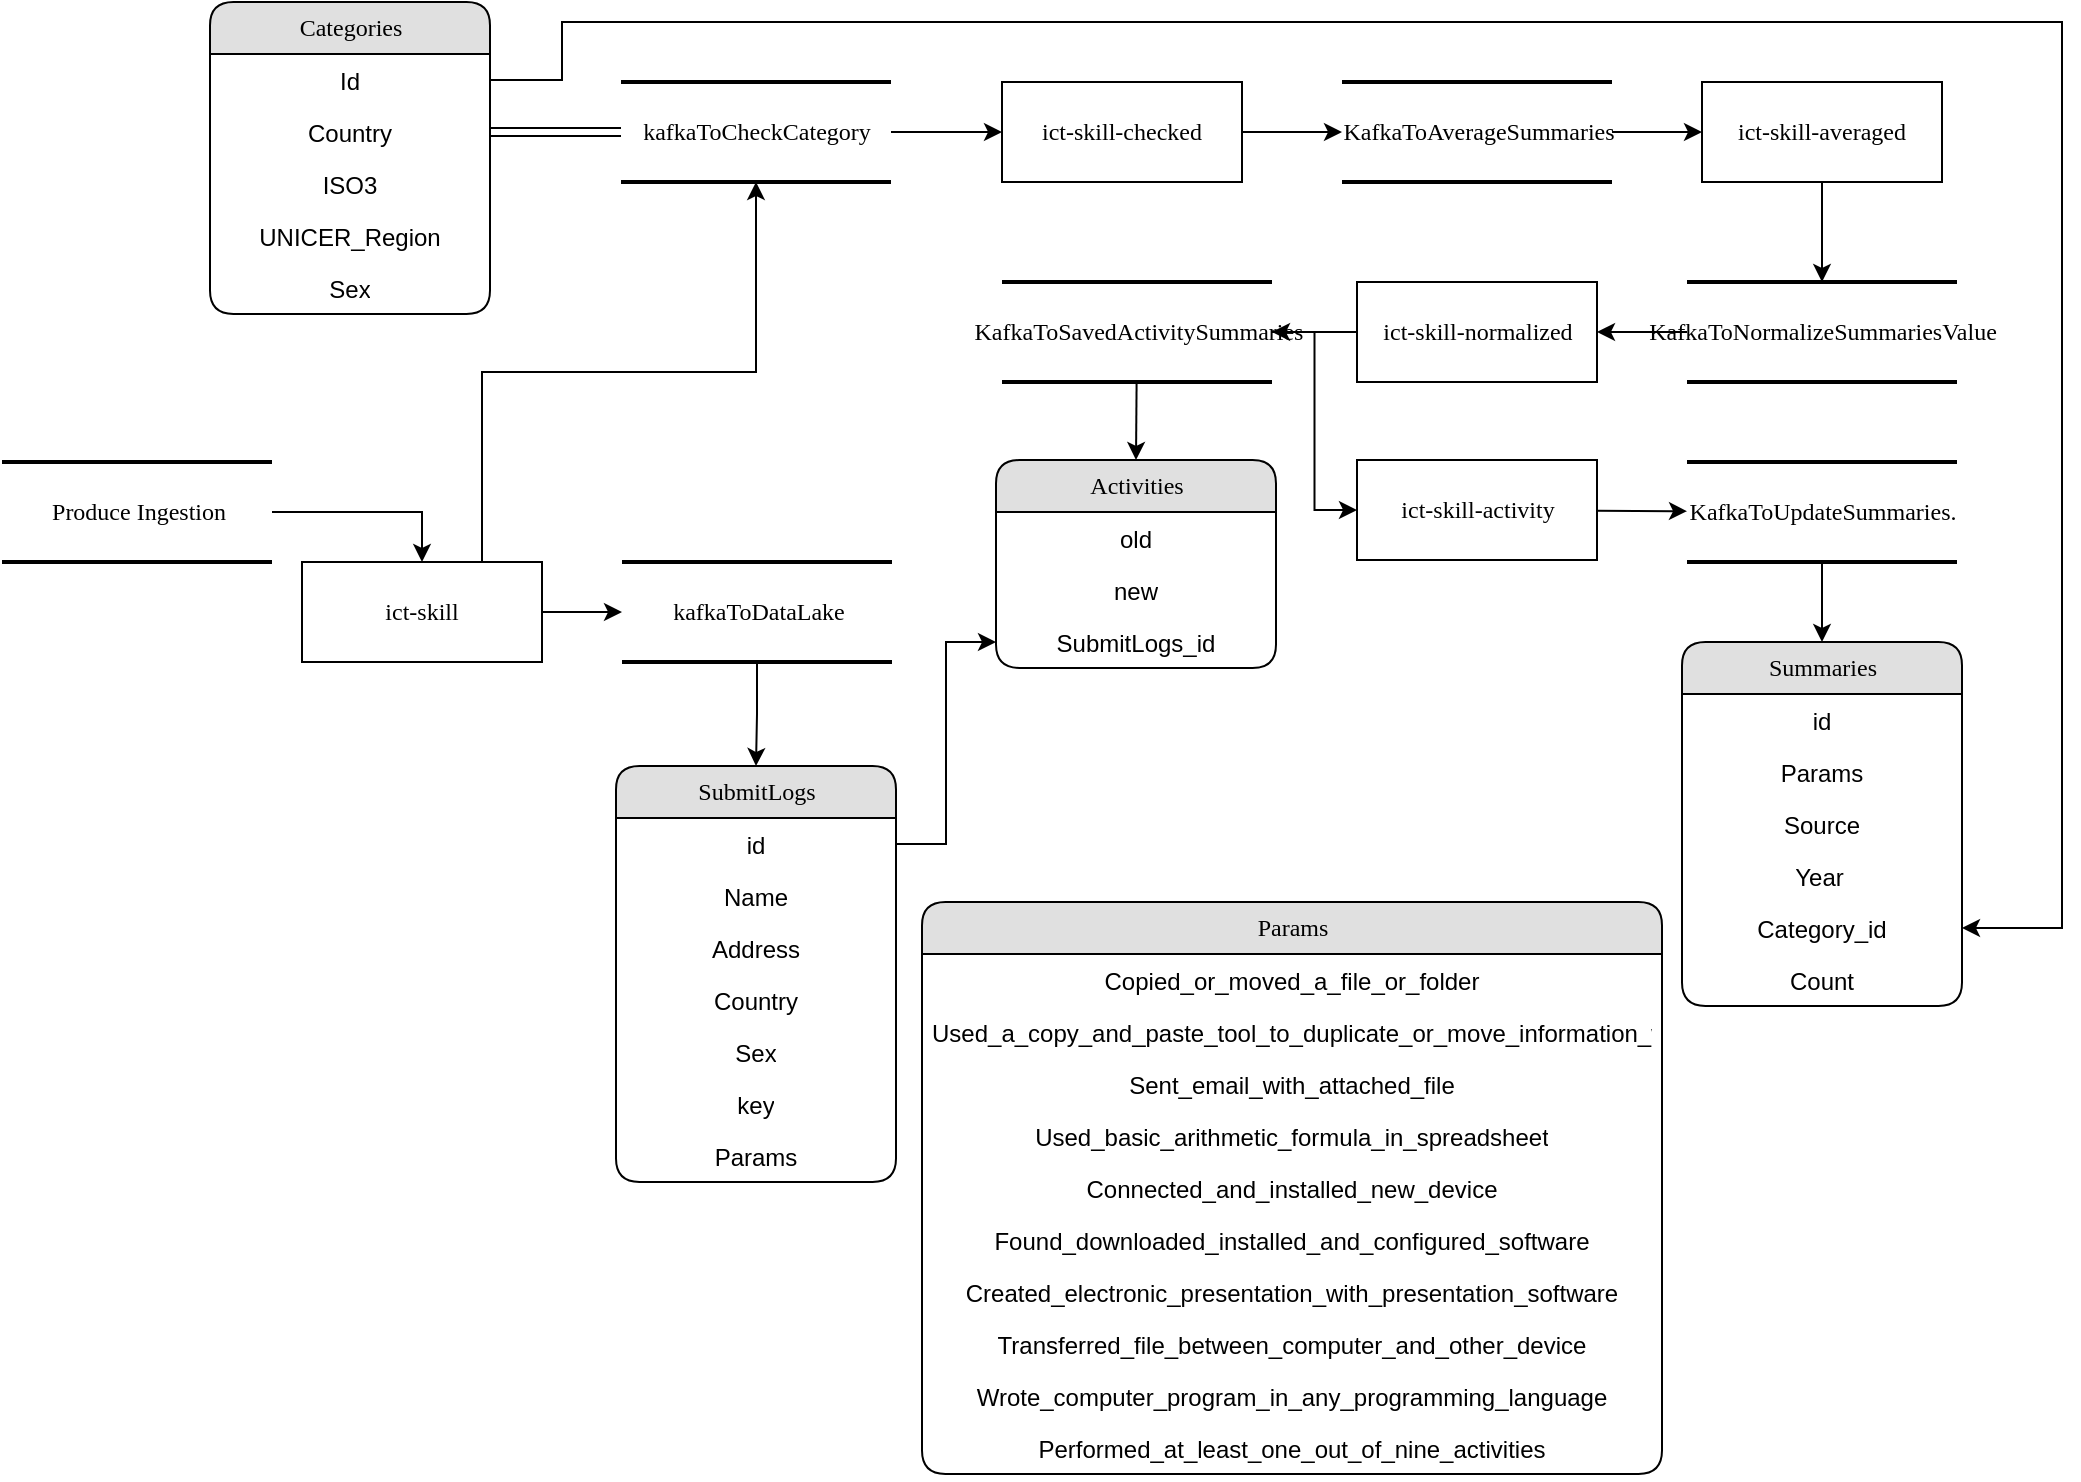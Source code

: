<mxfile version="23.0.2" type="device" pages="3">
  <diagram name="Page-1" id="52a04d89-c75d-2922-d76d-85b35f80e030">
    <mxGraphModel dx="1036" dy="615" grid="1" gridSize="10" guides="1" tooltips="1" connect="1" arrows="1" fold="1" page="1" pageScale="1" pageWidth="1100" pageHeight="850" background="none" math="0" shadow="0">
      <root>
        <mxCell id="0" />
        <mxCell id="1" parent="0" />
        <mxCell id="f8M7woNd-SqGhPNKk8yx-11" value="" style="edgeStyle=orthogonalEdgeStyle;rounded=0;orthogonalLoop=1;jettySize=auto;html=1;" edge="1" parent="1" source="f8M7woNd-SqGhPNKk8yx-1" target="f8M7woNd-SqGhPNKk8yx-7">
          <mxGeometry relative="1" as="geometry" />
        </mxCell>
        <mxCell id="f8M7woNd-SqGhPNKk8yx-1" value="kafkaToDataLake" style="html=1;rounded=0;shadow=0;comic=0;labelBackgroundColor=none;strokeWidth=2;fontFamily=Verdana;fontSize=12;align=center;shape=mxgraph.ios7ui.horLines;" vertex="1" parent="1">
          <mxGeometry x="330" y="330" width="135" height="50" as="geometry" />
        </mxCell>
        <mxCell id="f8M7woNd-SqGhPNKk8yx-10" value="" style="edgeStyle=orthogonalEdgeStyle;rounded=0;orthogonalLoop=1;jettySize=auto;html=1;" edge="1" parent="1" source="f8M7woNd-SqGhPNKk8yx-4" target="f8M7woNd-SqGhPNKk8yx-1">
          <mxGeometry relative="1" as="geometry" />
        </mxCell>
        <mxCell id="f8M7woNd-SqGhPNKk8yx-40" style="edgeStyle=orthogonalEdgeStyle;rounded=0;orthogonalLoop=1;jettySize=auto;html=1;exitX=0.75;exitY=0;exitDx=0;exitDy=0;" edge="1" parent="1" source="f8M7woNd-SqGhPNKk8yx-4" target="f8M7woNd-SqGhPNKk8yx-36">
          <mxGeometry relative="1" as="geometry" />
        </mxCell>
        <mxCell id="f8M7woNd-SqGhPNKk8yx-4" value="ict-skill" style="whiteSpace=wrap;html=1;rounded=0;shadow=0;comic=0;labelBackgroundColor=none;strokeWidth=1;fontFamily=Verdana;fontSize=12;align=center;" vertex="1" parent="1">
          <mxGeometry x="170" y="330" width="120" height="50" as="geometry" />
        </mxCell>
        <mxCell id="f8M7woNd-SqGhPNKk8yx-6" style="edgeStyle=orthogonalEdgeStyle;rounded=0;orthogonalLoop=1;jettySize=auto;html=1;entryX=0.5;entryY=0;entryDx=0;entryDy=0;" edge="1" parent="1" source="f8M7woNd-SqGhPNKk8yx-5" target="f8M7woNd-SqGhPNKk8yx-4">
          <mxGeometry relative="1" as="geometry" />
        </mxCell>
        <mxCell id="f8M7woNd-SqGhPNKk8yx-5" value="Produce Ingestion" style="html=1;rounded=0;shadow=0;comic=0;labelBackgroundColor=none;strokeWidth=2;fontFamily=Verdana;fontSize=12;align=center;shape=mxgraph.ios7ui.horLines;" vertex="1" parent="1">
          <mxGeometry x="20" y="280" width="135" height="50" as="geometry" />
        </mxCell>
        <object label="SubmitLogs" id="f8M7woNd-SqGhPNKk8yx-7">
          <mxCell style="swimlane;html=1;fontStyle=0;childLayout=stackLayout;horizontal=1;startSize=26;fillColor=#e0e0e0;horizontalStack=0;resizeParent=1;resizeLast=0;collapsible=1;marginBottom=0;swimlaneFillColor=#ffffff;align=center;rounded=1;shadow=0;comic=0;labelBackgroundColor=none;strokeWidth=1;fontFamily=Verdana;fontSize=12" vertex="1" parent="1">
            <mxGeometry x="327" y="432" width="140" height="208" as="geometry" />
          </mxCell>
        </object>
        <mxCell id="f8M7woNd-SqGhPNKk8yx-80" value="id" style="text;html=1;strokeColor=none;fillColor=none;spacingLeft=4;spacingRight=4;whiteSpace=wrap;overflow=hidden;rotatable=0;points=[[0,0.5],[1,0.5]];portConstraint=eastwest;align=center;" vertex="1" parent="f8M7woNd-SqGhPNKk8yx-7">
          <mxGeometry y="26" width="140" height="26" as="geometry" />
        </mxCell>
        <mxCell id="f8M7woNd-SqGhPNKk8yx-8" value="Name" style="text;html=1;strokeColor=none;fillColor=none;spacingLeft=4;spacingRight=4;whiteSpace=wrap;overflow=hidden;rotatable=0;points=[[0,0.5],[1,0.5]];portConstraint=eastwest;align=center;" vertex="1" parent="f8M7woNd-SqGhPNKk8yx-7">
          <mxGeometry y="52" width="140" height="26" as="geometry" />
        </mxCell>
        <mxCell id="f8M7woNd-SqGhPNKk8yx-14" value="Address" style="text;html=1;strokeColor=none;fillColor=none;spacingLeft=4;spacingRight=4;whiteSpace=wrap;overflow=hidden;rotatable=0;points=[[0,0.5],[1,0.5]];portConstraint=eastwest;align=center;" vertex="1" parent="f8M7woNd-SqGhPNKk8yx-7">
          <mxGeometry y="78" width="140" height="26" as="geometry" />
        </mxCell>
        <mxCell id="f8M7woNd-SqGhPNKk8yx-15" value="Country" style="text;html=1;strokeColor=none;fillColor=none;spacingLeft=4;spacingRight=4;whiteSpace=wrap;overflow=hidden;rotatable=0;points=[[0,0.5],[1,0.5]];portConstraint=eastwest;align=center;" vertex="1" parent="f8M7woNd-SqGhPNKk8yx-7">
          <mxGeometry y="104" width="140" height="26" as="geometry" />
        </mxCell>
        <mxCell id="f8M7woNd-SqGhPNKk8yx-16" value="Sex" style="text;html=1;strokeColor=none;fillColor=none;spacingLeft=4;spacingRight=4;whiteSpace=wrap;overflow=hidden;rotatable=0;points=[[0,0.5],[1,0.5]];portConstraint=eastwest;align=center;" vertex="1" parent="f8M7woNd-SqGhPNKk8yx-7">
          <mxGeometry y="130" width="140" height="26" as="geometry" />
        </mxCell>
        <mxCell id="f8M7woNd-SqGhPNKk8yx-17" value="key" style="text;html=1;strokeColor=none;fillColor=none;spacingLeft=4;spacingRight=4;whiteSpace=wrap;overflow=hidden;rotatable=0;points=[[0,0.5],[1,0.5]];portConstraint=eastwest;align=center;" vertex="1" parent="f8M7woNd-SqGhPNKk8yx-7">
          <mxGeometry y="156" width="140" height="26" as="geometry" />
        </mxCell>
        <mxCell id="f8M7woNd-SqGhPNKk8yx-18" value="Params" style="text;html=1;strokeColor=none;fillColor=none;spacingLeft=4;spacingRight=4;whiteSpace=wrap;overflow=hidden;rotatable=0;points=[[0,0.5],[1,0.5]];portConstraint=eastwest;align=center;" vertex="1" parent="f8M7woNd-SqGhPNKk8yx-7">
          <mxGeometry y="182" width="140" height="26" as="geometry" />
        </mxCell>
        <object label="Params" id="f8M7woNd-SqGhPNKk8yx-20">
          <mxCell style="swimlane;html=1;fontStyle=0;childLayout=stackLayout;horizontal=1;startSize=26;fillColor=#e0e0e0;horizontalStack=0;resizeParent=1;resizeLast=0;collapsible=1;marginBottom=0;swimlaneFillColor=#ffffff;align=center;rounded=1;shadow=0;comic=0;labelBackgroundColor=none;strokeWidth=1;fontFamily=Verdana;fontSize=12" vertex="1" parent="1">
            <mxGeometry x="480" y="500" width="370" height="286" as="geometry" />
          </mxCell>
        </object>
        <mxCell id="f8M7woNd-SqGhPNKk8yx-21" value="Copied_or_moved_a_file_or_folder" style="text;html=1;strokeColor=none;fillColor=none;spacingLeft=4;spacingRight=4;whiteSpace=wrap;overflow=hidden;rotatable=0;points=[[0,0.5],[1,0.5]];portConstraint=eastwest;align=center;" vertex="1" parent="f8M7woNd-SqGhPNKk8yx-20">
          <mxGeometry y="26" width="370" height="26" as="geometry" />
        </mxCell>
        <mxCell id="f8M7woNd-SqGhPNKk8yx-22" value="Used_a_copy_and_paste_tool_to_duplicate_or_move_information_wit" style="text;html=1;strokeColor=none;fillColor=none;spacingLeft=4;spacingRight=4;whiteSpace=wrap;overflow=hidden;rotatable=0;points=[[0,0.5],[1,0.5]];portConstraint=eastwest;align=center;" vertex="1" parent="f8M7woNd-SqGhPNKk8yx-20">
          <mxGeometry y="52" width="370" height="26" as="geometry" />
        </mxCell>
        <mxCell id="f8M7woNd-SqGhPNKk8yx-23" value="Sent_email_with_attached_file" style="text;html=1;strokeColor=none;fillColor=none;spacingLeft=4;spacingRight=4;whiteSpace=wrap;overflow=hidden;rotatable=0;points=[[0,0.5],[1,0.5]];portConstraint=eastwest;align=center;" vertex="1" parent="f8M7woNd-SqGhPNKk8yx-20">
          <mxGeometry y="78" width="370" height="26" as="geometry" />
        </mxCell>
        <mxCell id="f8M7woNd-SqGhPNKk8yx-24" value="Used_basic_arithmetic_formula_in_spreadsheet" style="text;html=1;strokeColor=none;fillColor=none;spacingLeft=4;spacingRight=4;whiteSpace=wrap;overflow=hidden;rotatable=0;points=[[0,0.5],[1,0.5]];portConstraint=eastwest;align=center;" vertex="1" parent="f8M7woNd-SqGhPNKk8yx-20">
          <mxGeometry y="104" width="370" height="26" as="geometry" />
        </mxCell>
        <mxCell id="f8M7woNd-SqGhPNKk8yx-25" value="Connected_and_installed_new_device" style="text;html=1;strokeColor=none;fillColor=none;spacingLeft=4;spacingRight=4;whiteSpace=wrap;overflow=hidden;rotatable=0;points=[[0,0.5],[1,0.5]];portConstraint=eastwest;align=center;" vertex="1" parent="f8M7woNd-SqGhPNKk8yx-20">
          <mxGeometry y="130" width="370" height="26" as="geometry" />
        </mxCell>
        <mxCell id="f8M7woNd-SqGhPNKk8yx-26" value="Found_downloaded_installed_and_configured_software" style="text;html=1;strokeColor=none;fillColor=none;spacingLeft=4;spacingRight=4;whiteSpace=wrap;overflow=hidden;rotatable=0;points=[[0,0.5],[1,0.5]];portConstraint=eastwest;align=center;" vertex="1" parent="f8M7woNd-SqGhPNKk8yx-20">
          <mxGeometry y="156" width="370" height="26" as="geometry" />
        </mxCell>
        <mxCell id="f8M7woNd-SqGhPNKk8yx-27" value="Created_electronic_presentation_with_presentation_software" style="text;html=1;strokeColor=none;fillColor=none;spacingLeft=4;spacingRight=4;whiteSpace=wrap;overflow=hidden;rotatable=0;points=[[0,0.5],[1,0.5]];portConstraint=eastwest;align=center;" vertex="1" parent="f8M7woNd-SqGhPNKk8yx-20">
          <mxGeometry y="182" width="370" height="26" as="geometry" />
        </mxCell>
        <mxCell id="f8M7woNd-SqGhPNKk8yx-33" value="&lt;div&gt;Transferred_file_between_computer_and_other_device&lt;/div&gt;&lt;div&gt;&lt;br&gt;&lt;/div&gt;" style="text;html=1;strokeColor=none;fillColor=none;spacingLeft=4;spacingRight=4;whiteSpace=wrap;overflow=hidden;rotatable=0;points=[[0,0.5],[1,0.5]];portConstraint=eastwest;align=center;" vertex="1" parent="f8M7woNd-SqGhPNKk8yx-20">
          <mxGeometry y="208" width="370" height="26" as="geometry" />
        </mxCell>
        <mxCell id="f8M7woNd-SqGhPNKk8yx-34" value="&lt;div&gt;Wrote_computer_program_in_any_programming_language&lt;br&gt;&lt;/div&gt;" style="text;html=1;strokeColor=none;fillColor=none;spacingLeft=4;spacingRight=4;whiteSpace=wrap;overflow=hidden;rotatable=0;points=[[0,0.5],[1,0.5]];portConstraint=eastwest;align=center;" vertex="1" parent="f8M7woNd-SqGhPNKk8yx-20">
          <mxGeometry y="234" width="370" height="26" as="geometry" />
        </mxCell>
        <mxCell id="f8M7woNd-SqGhPNKk8yx-35" value="&lt;div&gt;Performed_at_least_one_out_of_nine_activities&lt;br&gt;&lt;/div&gt;" style="text;html=1;strokeColor=none;fillColor=none;spacingLeft=4;spacingRight=4;whiteSpace=wrap;overflow=hidden;rotatable=0;points=[[0,0.5],[1,0.5]];portConstraint=eastwest;align=center;" vertex="1" parent="f8M7woNd-SqGhPNKk8yx-20">
          <mxGeometry y="260" width="370" height="26" as="geometry" />
        </mxCell>
        <mxCell id="f8M7woNd-SqGhPNKk8yx-43" value="" style="edgeStyle=orthogonalEdgeStyle;rounded=0;orthogonalLoop=1;jettySize=auto;html=1;" edge="1" parent="1" source="f8M7woNd-SqGhPNKk8yx-36" target="f8M7woNd-SqGhPNKk8yx-42">
          <mxGeometry relative="1" as="geometry" />
        </mxCell>
        <mxCell id="f8M7woNd-SqGhPNKk8yx-36" value="kafkaToCheckCategory" style="html=1;rounded=0;shadow=0;comic=0;labelBackgroundColor=none;strokeWidth=2;fontFamily=Verdana;fontSize=12;align=center;shape=mxgraph.ios7ui.horLines;" vertex="1" parent="1">
          <mxGeometry x="329.5" y="90" width="135" height="50" as="geometry" />
        </mxCell>
        <mxCell id="f8M7woNd-SqGhPNKk8yx-46" value="" style="edgeStyle=orthogonalEdgeStyle;rounded=0;orthogonalLoop=1;jettySize=auto;html=1;" edge="1" parent="1" source="f8M7woNd-SqGhPNKk8yx-42" target="f8M7woNd-SqGhPNKk8yx-45">
          <mxGeometry relative="1" as="geometry" />
        </mxCell>
        <mxCell id="f8M7woNd-SqGhPNKk8yx-42" value="ict-skill-checked" style="whiteSpace=wrap;html=1;rounded=0;shadow=0;comic=0;labelBackgroundColor=none;strokeWidth=1;fontFamily=Verdana;fontSize=12;align=center;" vertex="1" parent="1">
          <mxGeometry x="520" y="90" width="120" height="50" as="geometry" />
        </mxCell>
        <mxCell id="f8M7woNd-SqGhPNKk8yx-48" value="" style="edgeStyle=orthogonalEdgeStyle;rounded=0;orthogonalLoop=1;jettySize=auto;html=1;" edge="1" parent="1" source="f8M7woNd-SqGhPNKk8yx-45" target="f8M7woNd-SqGhPNKk8yx-47">
          <mxGeometry relative="1" as="geometry" />
        </mxCell>
        <mxCell id="f8M7woNd-SqGhPNKk8yx-45" value="KafkaToAverageSummaries" style="html=1;rounded=0;shadow=0;comic=0;labelBackgroundColor=none;strokeWidth=2;fontFamily=Verdana;fontSize=12;align=center;shape=mxgraph.ios7ui.horLines;" vertex="1" parent="1">
          <mxGeometry x="690" y="90" width="135" height="50" as="geometry" />
        </mxCell>
        <mxCell id="f8M7woNd-SqGhPNKk8yx-65" value="" style="edgeStyle=none;rounded=0;orthogonalLoop=1;jettySize=auto;html=1;" edge="1" parent="1" source="f8M7woNd-SqGhPNKk8yx-47" target="f8M7woNd-SqGhPNKk8yx-60">
          <mxGeometry relative="1" as="geometry" />
        </mxCell>
        <mxCell id="f8M7woNd-SqGhPNKk8yx-47" value="ict-skill-averaged" style="whiteSpace=wrap;html=1;rounded=0;shadow=0;comic=0;labelBackgroundColor=none;strokeWidth=1;fontFamily=Verdana;fontSize=12;align=center;" vertex="1" parent="1">
          <mxGeometry x="870" y="90" width="120" height="50" as="geometry" />
        </mxCell>
        <object label="Categories" id="f8M7woNd-SqGhPNKk8yx-49">
          <mxCell style="swimlane;html=1;fontStyle=0;childLayout=stackLayout;horizontal=1;startSize=26;fillColor=#e0e0e0;horizontalStack=0;resizeParent=1;resizeLast=0;collapsible=1;marginBottom=0;swimlaneFillColor=#ffffff;align=center;rounded=1;shadow=0;comic=0;labelBackgroundColor=none;strokeWidth=1;fontFamily=Verdana;fontSize=12" vertex="1" parent="1">
            <mxGeometry x="124" y="50" width="140" height="156" as="geometry" />
          </mxCell>
        </object>
        <mxCell id="f8M7woNd-SqGhPNKk8yx-84" value="Id" style="text;html=1;strokeColor=none;fillColor=none;spacingLeft=4;spacingRight=4;whiteSpace=wrap;overflow=hidden;rotatable=0;points=[[0,0.5],[1,0.5]];portConstraint=eastwest;align=center;" vertex="1" parent="f8M7woNd-SqGhPNKk8yx-49">
          <mxGeometry y="26" width="140" height="26" as="geometry" />
        </mxCell>
        <mxCell id="f8M7woNd-SqGhPNKk8yx-50" value="Country" style="text;html=1;strokeColor=none;fillColor=none;spacingLeft=4;spacingRight=4;whiteSpace=wrap;overflow=hidden;rotatable=0;points=[[0,0.5],[1,0.5]];portConstraint=eastwest;align=center;" vertex="1" parent="f8M7woNd-SqGhPNKk8yx-49">
          <mxGeometry y="52" width="140" height="26" as="geometry" />
        </mxCell>
        <mxCell id="f8M7woNd-SqGhPNKk8yx-51" value="ISO3" style="text;html=1;strokeColor=none;fillColor=none;spacingLeft=4;spacingRight=4;whiteSpace=wrap;overflow=hidden;rotatable=0;points=[[0,0.5],[1,0.5]];portConstraint=eastwest;align=center;" vertex="1" parent="f8M7woNd-SqGhPNKk8yx-49">
          <mxGeometry y="78" width="140" height="26" as="geometry" />
        </mxCell>
        <mxCell id="f8M7woNd-SqGhPNKk8yx-52" value="UNICER_Region" style="text;html=1;strokeColor=none;fillColor=none;spacingLeft=4;spacingRight=4;whiteSpace=wrap;overflow=hidden;rotatable=0;points=[[0,0.5],[1,0.5]];portConstraint=eastwest;align=center;" vertex="1" parent="f8M7woNd-SqGhPNKk8yx-49">
          <mxGeometry y="104" width="140" height="26" as="geometry" />
        </mxCell>
        <mxCell id="f8M7woNd-SqGhPNKk8yx-53" value="Sex" style="text;html=1;strokeColor=none;fillColor=none;spacingLeft=4;spacingRight=4;whiteSpace=wrap;overflow=hidden;rotatable=0;points=[[0,0.5],[1,0.5]];portConstraint=eastwest;align=center;" vertex="1" parent="f8M7woNd-SqGhPNKk8yx-49">
          <mxGeometry y="130" width="140" height="26" as="geometry" />
        </mxCell>
        <mxCell id="f8M7woNd-SqGhPNKk8yx-59" style="edgeStyle=none;shape=link;rounded=0;orthogonalLoop=1;jettySize=auto;html=1;exitX=1;exitY=0.5;exitDx=0;exitDy=0;" edge="1" parent="1" source="f8M7woNd-SqGhPNKk8yx-50" target="f8M7woNd-SqGhPNKk8yx-36">
          <mxGeometry relative="1" as="geometry" />
        </mxCell>
        <mxCell id="f8M7woNd-SqGhPNKk8yx-69" value="" style="edgeStyle=none;rounded=0;orthogonalLoop=1;jettySize=auto;html=1;" edge="1" parent="1" source="f8M7woNd-SqGhPNKk8yx-60" target="f8M7woNd-SqGhPNKk8yx-66">
          <mxGeometry relative="1" as="geometry" />
        </mxCell>
        <mxCell id="f8M7woNd-SqGhPNKk8yx-60" value="KafkaToNormalizeSummariesValue" style="html=1;rounded=0;shadow=0;comic=0;labelBackgroundColor=none;strokeWidth=2;fontFamily=Verdana;fontSize=12;align=center;shape=mxgraph.ios7ui.horLines;" vertex="1" parent="1">
          <mxGeometry x="862.5" y="190" width="135" height="50" as="geometry" />
        </mxCell>
        <mxCell id="f8M7woNd-SqGhPNKk8yx-97" style="edgeStyle=orthogonalEdgeStyle;rounded=0;orthogonalLoop=1;jettySize=auto;html=1;entryX=0.5;entryY=0;entryDx=0;entryDy=0;" edge="1" parent="1" source="f8M7woNd-SqGhPNKk8yx-61" target="f8M7woNd-SqGhPNKk8yx-86">
          <mxGeometry relative="1" as="geometry" />
        </mxCell>
        <mxCell id="f8M7woNd-SqGhPNKk8yx-61" value="KafkaToUpdateSummaries." style="html=1;rounded=0;shadow=0;comic=0;labelBackgroundColor=none;strokeWidth=2;fontFamily=Verdana;fontSize=12;align=center;shape=mxgraph.ios7ui.horLines;" vertex="1" parent="1">
          <mxGeometry x="862.5" y="280" width="135" height="50" as="geometry" />
        </mxCell>
        <mxCell id="f8M7woNd-SqGhPNKk8yx-78" value="" style="edgeStyle=none;rounded=0;orthogonalLoop=1;jettySize=auto;html=1;entryX=0.5;entryY=0;entryDx=0;entryDy=0;" edge="1" parent="1" source="f8M7woNd-SqGhPNKk8yx-62" target="f8M7woNd-SqGhPNKk8yx-71">
          <mxGeometry relative="1" as="geometry" />
        </mxCell>
        <mxCell id="f8M7woNd-SqGhPNKk8yx-81" style="edgeStyle=orthogonalEdgeStyle;rounded=0;orthogonalLoop=1;jettySize=auto;html=1;entryX=0;entryY=0.5;entryDx=0;entryDy=0;" edge="1" parent="1" source="f8M7woNd-SqGhPNKk8yx-62" target="f8M7woNd-SqGhPNKk8yx-67">
          <mxGeometry relative="1" as="geometry" />
        </mxCell>
        <mxCell id="f8M7woNd-SqGhPNKk8yx-62" value="KafkaToSavedActivitySummaries" style="html=1;rounded=0;shadow=0;comic=0;labelBackgroundColor=none;strokeWidth=2;fontFamily=Verdana;fontSize=12;align=center;shape=mxgraph.ios7ui.horLines;" vertex="1" parent="1">
          <mxGeometry x="520" y="190" width="135" height="50" as="geometry" />
        </mxCell>
        <mxCell id="f8M7woNd-SqGhPNKk8yx-70" value="" style="edgeStyle=none;rounded=0;orthogonalLoop=1;jettySize=auto;html=1;" edge="1" parent="1" source="f8M7woNd-SqGhPNKk8yx-66" target="f8M7woNd-SqGhPNKk8yx-62">
          <mxGeometry relative="1" as="geometry" />
        </mxCell>
        <mxCell id="f8M7woNd-SqGhPNKk8yx-66" value="ict-skill-normalized" style="whiteSpace=wrap;html=1;rounded=0;shadow=0;comic=0;labelBackgroundColor=none;strokeWidth=1;fontFamily=Verdana;fontSize=12;align=center;" vertex="1" parent="1">
          <mxGeometry x="697.5" y="190" width="120" height="50" as="geometry" />
        </mxCell>
        <mxCell id="f8M7woNd-SqGhPNKk8yx-82" value="" style="edgeStyle=none;rounded=0;orthogonalLoop=1;jettySize=auto;html=1;" edge="1" parent="1" source="f8M7woNd-SqGhPNKk8yx-67" target="f8M7woNd-SqGhPNKk8yx-61">
          <mxGeometry relative="1" as="geometry" />
        </mxCell>
        <mxCell id="f8M7woNd-SqGhPNKk8yx-67" value="ict-skill-activity" style="whiteSpace=wrap;html=1;rounded=0;shadow=0;comic=0;labelBackgroundColor=none;strokeWidth=1;fontFamily=Verdana;fontSize=12;align=center;" vertex="1" parent="1">
          <mxGeometry x="697.5" y="279" width="120" height="50" as="geometry" />
        </mxCell>
        <object label="Activities" id="f8M7woNd-SqGhPNKk8yx-71">
          <mxCell style="swimlane;html=1;fontStyle=0;childLayout=stackLayout;horizontal=1;startSize=26;fillColor=#e0e0e0;horizontalStack=0;resizeParent=1;resizeLast=0;collapsible=1;marginBottom=0;swimlaneFillColor=#ffffff;align=center;rounded=1;shadow=0;comic=0;labelBackgroundColor=none;strokeWidth=1;fontFamily=Verdana;fontSize=12" vertex="1" parent="1">
            <mxGeometry x="517" y="279" width="140" height="104" as="geometry" />
          </mxCell>
        </object>
        <mxCell id="f8M7woNd-SqGhPNKk8yx-72" value="old" style="text;html=1;strokeColor=none;fillColor=none;spacingLeft=4;spacingRight=4;whiteSpace=wrap;overflow=hidden;rotatable=0;points=[[0,0.5],[1,0.5]];portConstraint=eastwest;align=center;" vertex="1" parent="f8M7woNd-SqGhPNKk8yx-71">
          <mxGeometry y="26" width="140" height="26" as="geometry" />
        </mxCell>
        <mxCell id="f8M7woNd-SqGhPNKk8yx-73" value="new" style="text;html=1;strokeColor=none;fillColor=none;spacingLeft=4;spacingRight=4;whiteSpace=wrap;overflow=hidden;rotatable=0;points=[[0,0.5],[1,0.5]];portConstraint=eastwest;align=center;" vertex="1" parent="f8M7woNd-SqGhPNKk8yx-71">
          <mxGeometry y="52" width="140" height="26" as="geometry" />
        </mxCell>
        <mxCell id="f8M7woNd-SqGhPNKk8yx-74" value="SubmitLogs_id" style="text;html=1;strokeColor=none;fillColor=none;spacingLeft=4;spacingRight=4;whiteSpace=wrap;overflow=hidden;rotatable=0;points=[[0,0.5],[1,0.5]];portConstraint=eastwest;align=center;" vertex="1" parent="f8M7woNd-SqGhPNKk8yx-71">
          <mxGeometry y="78" width="140" height="26" as="geometry" />
        </mxCell>
        <mxCell id="f8M7woNd-SqGhPNKk8yx-83" style="edgeStyle=orthogonalEdgeStyle;rounded=0;orthogonalLoop=1;jettySize=auto;html=1;exitX=1;exitY=0.5;exitDx=0;exitDy=0;entryX=0;entryY=0.5;entryDx=0;entryDy=0;" edge="1" parent="1" source="f8M7woNd-SqGhPNKk8yx-80" target="f8M7woNd-SqGhPNKk8yx-74">
          <mxGeometry relative="1" as="geometry" />
        </mxCell>
        <object label="Summaries" id="f8M7woNd-SqGhPNKk8yx-86">
          <mxCell style="swimlane;html=1;fontStyle=0;childLayout=stackLayout;horizontal=1;startSize=26;fillColor=#e0e0e0;horizontalStack=0;resizeParent=1;resizeLast=0;collapsible=1;marginBottom=0;swimlaneFillColor=#ffffff;align=center;rounded=1;shadow=0;comic=0;labelBackgroundColor=none;strokeWidth=1;fontFamily=Verdana;fontSize=12" vertex="1" parent="1">
            <mxGeometry x="860" y="370" width="140" height="182" as="geometry" />
          </mxCell>
        </object>
        <mxCell id="f8M7woNd-SqGhPNKk8yx-87" value="id" style="text;html=1;strokeColor=none;fillColor=none;spacingLeft=4;spacingRight=4;whiteSpace=wrap;overflow=hidden;rotatable=0;points=[[0,0.5],[1,0.5]];portConstraint=eastwest;align=center;" vertex="1" parent="f8M7woNd-SqGhPNKk8yx-86">
          <mxGeometry y="26" width="140" height="26" as="geometry" />
        </mxCell>
        <mxCell id="f8M7woNd-SqGhPNKk8yx-88" value="Params" style="text;html=1;strokeColor=none;fillColor=none;spacingLeft=4;spacingRight=4;whiteSpace=wrap;overflow=hidden;rotatable=0;points=[[0,0.5],[1,0.5]];portConstraint=eastwest;align=center;" vertex="1" parent="f8M7woNd-SqGhPNKk8yx-86">
          <mxGeometry y="52" width="140" height="26" as="geometry" />
        </mxCell>
        <mxCell id="f8M7woNd-SqGhPNKk8yx-89" value="Source" style="text;html=1;strokeColor=none;fillColor=none;spacingLeft=4;spacingRight=4;whiteSpace=wrap;overflow=hidden;rotatable=0;points=[[0,0.5],[1,0.5]];portConstraint=eastwest;align=center;" vertex="1" parent="f8M7woNd-SqGhPNKk8yx-86">
          <mxGeometry y="78" width="140" height="26" as="geometry" />
        </mxCell>
        <mxCell id="f8M7woNd-SqGhPNKk8yx-90" value="Year&lt;span style=&quot;white-space: pre;&quot;&gt;&#x9;&lt;/span&gt;" style="text;html=1;strokeColor=none;fillColor=none;spacingLeft=4;spacingRight=4;whiteSpace=wrap;overflow=hidden;rotatable=0;points=[[0,0.5],[1,0.5]];portConstraint=eastwest;align=center;" vertex="1" parent="f8M7woNd-SqGhPNKk8yx-86">
          <mxGeometry y="104" width="140" height="26" as="geometry" />
        </mxCell>
        <mxCell id="f8M7woNd-SqGhPNKk8yx-91" value="Category_id" style="text;html=1;strokeColor=none;fillColor=none;spacingLeft=4;spacingRight=4;whiteSpace=wrap;overflow=hidden;rotatable=0;points=[[0,0.5],[1,0.5]];portConstraint=eastwest;align=center;" vertex="1" parent="f8M7woNd-SqGhPNKk8yx-86">
          <mxGeometry y="130" width="140" height="26" as="geometry" />
        </mxCell>
        <mxCell id="f8M7woNd-SqGhPNKk8yx-92" value="Count" style="text;html=1;strokeColor=none;fillColor=none;spacingLeft=4;spacingRight=4;whiteSpace=wrap;overflow=hidden;rotatable=0;points=[[0,0.5],[1,0.5]];portConstraint=eastwest;align=center;" vertex="1" parent="f8M7woNd-SqGhPNKk8yx-86">
          <mxGeometry y="156" width="140" height="26" as="geometry" />
        </mxCell>
        <mxCell id="f8M7woNd-SqGhPNKk8yx-93" style="edgeStyle=orthogonalEdgeStyle;rounded=0;orthogonalLoop=1;jettySize=auto;html=1;exitX=1;exitY=0.5;exitDx=0;exitDy=0;entryX=1;entryY=0.5;entryDx=0;entryDy=0;" edge="1" parent="1" source="f8M7woNd-SqGhPNKk8yx-84" target="f8M7woNd-SqGhPNKk8yx-91">
          <mxGeometry relative="1" as="geometry">
            <Array as="points">
              <mxPoint x="300" y="89" />
              <mxPoint x="300" y="60" />
              <mxPoint x="1050" y="60" />
              <mxPoint x="1050" y="513" />
            </Array>
          </mxGeometry>
        </mxCell>
      </root>
    </mxGraphModel>
  </diagram>
  <diagram id="dwDWCx_x1IolPBM8Ncon" name="Page-2">
    <mxGraphModel dx="1594" dy="946" grid="1" gridSize="10" guides="1" tooltips="1" connect="1" arrows="1" fold="1" page="1" pageScale="1" pageWidth="827" pageHeight="1169" math="0" shadow="0">
      <root>
        <mxCell id="0" />
        <mxCell id="1" parent="0" />
        <object label="Params" id="Eu6U7UZuKyy766oEzDAg-1">
          <mxCell style="swimlane;html=1;fontStyle=0;childLayout=stackLayout;horizontal=1;startSize=26;fillColor=#e0e0e0;horizontalStack=0;resizeParent=1;resizeLast=0;collapsible=1;marginBottom=0;swimlaneFillColor=#ffffff;align=center;rounded=1;shadow=0;comic=0;labelBackgroundColor=none;strokeWidth=1;fontFamily=Verdana;fontSize=12" vertex="1" parent="1">
            <mxGeometry x="419" y="240" width="370" height="286" as="geometry">
              <mxRectangle x="140" y="60" width="80" height="30" as="alternateBounds" />
            </mxGeometry>
          </mxCell>
        </object>
        <mxCell id="Eu6U7UZuKyy766oEzDAg-2" value="Copied_or_moved_a_file_or_folder" style="text;html=1;strokeColor=none;fillColor=none;spacingLeft=4;spacingRight=4;whiteSpace=wrap;overflow=hidden;rotatable=0;points=[[0,0.5],[1,0.5]];portConstraint=eastwest;align=center;" vertex="1" parent="Eu6U7UZuKyy766oEzDAg-1">
          <mxGeometry y="26" width="370" height="26" as="geometry" />
        </mxCell>
        <mxCell id="Eu6U7UZuKyy766oEzDAg-3" value="Used_a_copy_and_paste_tool_to_duplicate_or_move_information_wit" style="text;html=1;strokeColor=none;fillColor=none;spacingLeft=4;spacingRight=4;whiteSpace=wrap;overflow=hidden;rotatable=0;points=[[0,0.5],[1,0.5]];portConstraint=eastwest;align=center;" vertex="1" parent="Eu6U7UZuKyy766oEzDAg-1">
          <mxGeometry y="52" width="370" height="26" as="geometry" />
        </mxCell>
        <mxCell id="Eu6U7UZuKyy766oEzDAg-4" value="Sent_email_with_attached_file" style="text;html=1;strokeColor=none;fillColor=none;spacingLeft=4;spacingRight=4;whiteSpace=wrap;overflow=hidden;rotatable=0;points=[[0,0.5],[1,0.5]];portConstraint=eastwest;align=center;" vertex="1" parent="Eu6U7UZuKyy766oEzDAg-1">
          <mxGeometry y="78" width="370" height="26" as="geometry" />
        </mxCell>
        <mxCell id="Eu6U7UZuKyy766oEzDAg-5" value="Used_basic_arithmetic_formula_in_spreadsheet" style="text;html=1;strokeColor=none;fillColor=none;spacingLeft=4;spacingRight=4;whiteSpace=wrap;overflow=hidden;rotatable=0;points=[[0,0.5],[1,0.5]];portConstraint=eastwest;align=center;" vertex="1" parent="Eu6U7UZuKyy766oEzDAg-1">
          <mxGeometry y="104" width="370" height="26" as="geometry" />
        </mxCell>
        <mxCell id="Eu6U7UZuKyy766oEzDAg-6" value="Connected_and_installed_new_device" style="text;html=1;strokeColor=none;fillColor=none;spacingLeft=4;spacingRight=4;whiteSpace=wrap;overflow=hidden;rotatable=0;points=[[0,0.5],[1,0.5]];portConstraint=eastwest;align=center;" vertex="1" parent="Eu6U7UZuKyy766oEzDAg-1">
          <mxGeometry y="130" width="370" height="26" as="geometry" />
        </mxCell>
        <mxCell id="Eu6U7UZuKyy766oEzDAg-7" value="Found_downloaded_installed_and_configured_software" style="text;html=1;strokeColor=none;fillColor=none;spacingLeft=4;spacingRight=4;whiteSpace=wrap;overflow=hidden;rotatable=0;points=[[0,0.5],[1,0.5]];portConstraint=eastwest;align=center;" vertex="1" parent="Eu6U7UZuKyy766oEzDAg-1">
          <mxGeometry y="156" width="370" height="26" as="geometry" />
        </mxCell>
        <mxCell id="Eu6U7UZuKyy766oEzDAg-8" value="Created_electronic_presentation_with_presentation_software" style="text;html=1;strokeColor=none;fillColor=none;spacingLeft=4;spacingRight=4;whiteSpace=wrap;overflow=hidden;rotatable=0;points=[[0,0.5],[1,0.5]];portConstraint=eastwest;align=center;" vertex="1" parent="Eu6U7UZuKyy766oEzDAg-1">
          <mxGeometry y="182" width="370" height="26" as="geometry" />
        </mxCell>
        <mxCell id="Eu6U7UZuKyy766oEzDAg-9" value="&lt;div&gt;Transferred_file_between_computer_and_other_device&lt;/div&gt;&lt;div&gt;&lt;br&gt;&lt;/div&gt;" style="text;html=1;strokeColor=none;fillColor=none;spacingLeft=4;spacingRight=4;whiteSpace=wrap;overflow=hidden;rotatable=0;points=[[0,0.5],[1,0.5]];portConstraint=eastwest;align=center;" vertex="1" parent="Eu6U7UZuKyy766oEzDAg-1">
          <mxGeometry y="208" width="370" height="26" as="geometry" />
        </mxCell>
        <mxCell id="Eu6U7UZuKyy766oEzDAg-10" value="&lt;div&gt;Wrote_computer_program_in_any_programming_language&lt;br&gt;&lt;/div&gt;" style="text;html=1;strokeColor=none;fillColor=none;spacingLeft=4;spacingRight=4;whiteSpace=wrap;overflow=hidden;rotatable=0;points=[[0,0.5],[1,0.5]];portConstraint=eastwest;align=center;" vertex="1" parent="Eu6U7UZuKyy766oEzDAg-1">
          <mxGeometry y="234" width="370" height="26" as="geometry" />
        </mxCell>
        <mxCell id="Eu6U7UZuKyy766oEzDAg-11" value="&lt;div&gt;Performed_at_least_one_out_of_nine_activities&lt;br&gt;&lt;/div&gt;" style="text;html=1;strokeColor=none;fillColor=none;spacingLeft=4;spacingRight=4;whiteSpace=wrap;overflow=hidden;rotatable=0;points=[[0,0.5],[1,0.5]];portConstraint=eastwest;align=center;" vertex="1" parent="Eu6U7UZuKyy766oEzDAg-1">
          <mxGeometry y="260" width="370" height="26" as="geometry" />
        </mxCell>
        <object label="Categories" id="YxmOhMVxXYnW-pYDRwPB-1">
          <mxCell style="swimlane;html=1;fontStyle=0;childLayout=stackLayout;horizontal=1;startSize=26;fillColor=#e0e0e0;horizontalStack=0;resizeParent=1;resizeLast=0;collapsible=1;marginBottom=0;swimlaneFillColor=#ffffff;align=center;rounded=1;shadow=0;comic=0;labelBackgroundColor=none;strokeWidth=1;fontFamily=Verdana;fontSize=12" vertex="1" parent="1">
            <mxGeometry x="39" y="390" width="140" height="130" as="geometry" />
          </mxCell>
        </object>
        <mxCell id="YxmOhMVxXYnW-pYDRwPB-2" value="Id" style="text;html=1;strokeColor=none;fillColor=none;spacingLeft=4;spacingRight=4;whiteSpace=wrap;overflow=hidden;rotatable=0;points=[[0,0.5],[1,0.5]];portConstraint=eastwest;align=center;" vertex="1" parent="YxmOhMVxXYnW-pYDRwPB-1">
          <mxGeometry y="26" width="140" height="26" as="geometry" />
        </mxCell>
        <mxCell id="MK_BJogXsGRe00bPJO1N-11" value="Name" style="text;html=1;strokeColor=none;fillColor=none;spacingLeft=4;spacingRight=4;whiteSpace=wrap;overflow=hidden;rotatable=0;points=[[0,0.5],[1,0.5]];portConstraint=eastwest;align=center;" vertex="1" parent="YxmOhMVxXYnW-pYDRwPB-1">
          <mxGeometry y="52" width="140" height="26" as="geometry" />
        </mxCell>
        <mxCell id="YxmOhMVxXYnW-pYDRwPB-4" value="ISO3" style="text;html=1;strokeColor=none;fillColor=none;spacingLeft=4;spacingRight=4;whiteSpace=wrap;overflow=hidden;rotatable=0;points=[[0,0.5],[1,0.5]];portConstraint=eastwest;align=center;" vertex="1" parent="YxmOhMVxXYnW-pYDRwPB-1">
          <mxGeometry y="78" width="140" height="26" as="geometry" />
        </mxCell>
        <mxCell id="YxmOhMVxXYnW-pYDRwPB-5" value="UNICER_Region" style="text;html=1;strokeColor=none;fillColor=none;spacingLeft=4;spacingRight=4;whiteSpace=wrap;overflow=hidden;rotatable=0;points=[[0,0.5],[1,0.5]];portConstraint=eastwest;align=center;" vertex="1" parent="YxmOhMVxXYnW-pYDRwPB-1">
          <mxGeometry y="104" width="140" height="26" as="geometry" />
        </mxCell>
        <object label="Summaries" id="MK_BJogXsGRe00bPJO1N-1">
          <mxCell style="swimlane;html=1;fontStyle=0;childLayout=stackLayout;horizontal=1;startSize=26;fillColor=#e0e0e0;horizontalStack=0;resizeParent=1;resizeLast=0;collapsible=1;marginBottom=0;swimlaneFillColor=#ffffff;align=center;rounded=1;shadow=0;comic=0;labelBackgroundColor=none;strokeWidth=1;fontFamily=Verdana;fontSize=12" vertex="1" parent="1">
            <mxGeometry x="249" y="390" width="140" height="234" as="geometry" />
          </mxCell>
        </object>
        <mxCell id="MK_BJogXsGRe00bPJO1N-2" value="id" style="text;html=1;strokeColor=none;fillColor=none;spacingLeft=4;spacingRight=4;whiteSpace=wrap;overflow=hidden;rotatable=0;points=[[0,0.5],[1,0.5]];portConstraint=eastwest;align=center;" vertex="1" parent="MK_BJogXsGRe00bPJO1N-1">
          <mxGeometry y="26" width="140" height="26" as="geometry" />
        </mxCell>
        <mxCell id="MK_BJogXsGRe00bPJO1N-3" value="Params" style="text;html=1;strokeColor=none;fillColor=none;spacingLeft=4;spacingRight=4;whiteSpace=wrap;overflow=hidden;rotatable=0;points=[[0,0.5],[1,0.5]];portConstraint=eastwest;align=center;" vertex="1" parent="MK_BJogXsGRe00bPJO1N-1">
          <mxGeometry y="52" width="140" height="26" as="geometry" />
        </mxCell>
        <mxCell id="MK_BJogXsGRe00bPJO1N-4" value="Source" style="text;html=1;strokeColor=none;fillColor=none;spacingLeft=4;spacingRight=4;whiteSpace=wrap;overflow=hidden;rotatable=0;points=[[0,0.5],[1,0.5]];portConstraint=eastwest;align=center;" vertex="1" parent="MK_BJogXsGRe00bPJO1N-1">
          <mxGeometry y="78" width="140" height="26" as="geometry" />
        </mxCell>
        <mxCell id="MK_BJogXsGRe00bPJO1N-5" value="Year&lt;span style=&quot;white-space: pre;&quot;&gt;&#x9;&lt;/span&gt;" style="text;html=1;strokeColor=none;fillColor=none;spacingLeft=4;spacingRight=4;whiteSpace=wrap;overflow=hidden;rotatable=0;points=[[0,0.5],[1,0.5]];portConstraint=eastwest;align=center;" vertex="1" parent="MK_BJogXsGRe00bPJO1N-1">
          <mxGeometry y="104" width="140" height="26" as="geometry" />
        </mxCell>
        <mxCell id="r2h8bzkQaz5aye57R5uN-1" value="Params" style="text;html=1;strokeColor=none;fillColor=none;spacingLeft=4;spacingRight=4;whiteSpace=wrap;overflow=hidden;rotatable=0;points=[[0,0.5],[1,0.5]];portConstraint=eastwest;align=center;" vertex="1" parent="MK_BJogXsGRe00bPJO1N-1">
          <mxGeometry y="130" width="140" height="26" as="geometry" />
        </mxCell>
        <mxCell id="MK_BJogXsGRe00bPJO1N-6" value="Category_id" style="text;html=1;strokeColor=none;fillColor=none;spacingLeft=4;spacingRight=4;whiteSpace=wrap;overflow=hidden;rotatable=0;points=[[0,0.5],[1,0.5]];portConstraint=eastwest;align=center;" vertex="1" parent="MK_BJogXsGRe00bPJO1N-1">
          <mxGeometry y="156" width="140" height="26" as="geometry" />
        </mxCell>
        <mxCell id="MK_BJogXsGRe00bPJO1N-22" value="Country_id" style="text;html=1;strokeColor=none;fillColor=none;spacingLeft=4;spacingRight=4;whiteSpace=wrap;overflow=hidden;rotatable=0;points=[[0,0.5],[1,0.5]];portConstraint=eastwest;align=center;" vertex="1" parent="MK_BJogXsGRe00bPJO1N-1">
          <mxGeometry y="182" width="140" height="26" as="geometry" />
        </mxCell>
        <mxCell id="MK_BJogXsGRe00bPJO1N-24" value="Sex_id" style="text;html=1;strokeColor=none;fillColor=none;spacingLeft=4;spacingRight=4;whiteSpace=wrap;overflow=hidden;rotatable=0;points=[[0,0.5],[1,0.5]];portConstraint=eastwest;align=center;" vertex="1" parent="MK_BJogXsGRe00bPJO1N-1">
          <mxGeometry y="208" width="140" height="26" as="geometry" />
        </mxCell>
        <mxCell id="MK_BJogXsGRe00bPJO1N-12" style="edgeStyle=orthogonalEdgeStyle;rounded=0;orthogonalLoop=1;jettySize=auto;html=1;exitX=0;exitY=0.5;exitDx=0;exitDy=0;entryX=1;entryY=0.5;entryDx=0;entryDy=0;" edge="1" parent="1" source="MK_BJogXsGRe00bPJO1N-6" target="YxmOhMVxXYnW-pYDRwPB-2">
          <mxGeometry relative="1" as="geometry" />
        </mxCell>
        <object label="Country" id="MK_BJogXsGRe00bPJO1N-14">
          <mxCell style="swimlane;html=1;fontStyle=0;childLayout=stackLayout;horizontal=1;startSize=26;fillColor=#e0e0e0;horizontalStack=0;resizeParent=1;resizeLast=0;collapsible=1;marginBottom=0;swimlaneFillColor=#ffffff;align=center;rounded=1;shadow=0;comic=0;labelBackgroundColor=none;strokeWidth=1;fontFamily=Verdana;fontSize=12" vertex="1" parent="1">
            <mxGeometry x="69" y="610" width="140" height="80" as="geometry" />
          </mxCell>
        </object>
        <mxCell id="MK_BJogXsGRe00bPJO1N-15" value="Id" style="text;html=1;strokeColor=none;fillColor=none;spacingLeft=4;spacingRight=4;whiteSpace=wrap;overflow=hidden;rotatable=0;points=[[0,0.5],[1,0.5]];portConstraint=eastwest;align=center;" vertex="1" parent="MK_BJogXsGRe00bPJO1N-14">
          <mxGeometry y="26" width="140" height="26" as="geometry" />
        </mxCell>
        <mxCell id="MK_BJogXsGRe00bPJO1N-16" value="Name" style="text;html=1;strokeColor=none;fillColor=none;spacingLeft=4;spacingRight=4;whiteSpace=wrap;overflow=hidden;rotatable=0;points=[[0,0.5],[1,0.5]];portConstraint=eastwest;align=center;" vertex="1" parent="MK_BJogXsGRe00bPJO1N-14">
          <mxGeometry y="52" width="140" height="26" as="geometry" />
        </mxCell>
        <mxCell id="MK_BJogXsGRe00bPJO1N-23" style="edgeStyle=orthogonalEdgeStyle;rounded=0;orthogonalLoop=1;jettySize=auto;html=1;exitX=0;exitY=0.5;exitDx=0;exitDy=0;" edge="1" parent="1" source="MK_BJogXsGRe00bPJO1N-22" target="MK_BJogXsGRe00bPJO1N-15">
          <mxGeometry relative="1" as="geometry" />
        </mxCell>
        <object label="Sex" id="MK_BJogXsGRe00bPJO1N-25">
          <mxCell style="swimlane;html=1;fontStyle=0;childLayout=stackLayout;horizontal=1;startSize=26;fillColor=#e0e0e0;horizontalStack=0;resizeParent=1;resizeLast=0;collapsible=1;marginBottom=0;swimlaneFillColor=#ffffff;align=center;rounded=1;shadow=0;comic=0;labelBackgroundColor=none;strokeWidth=1;fontFamily=Verdana;fontSize=12" vertex="1" parent="1">
            <mxGeometry x="429" y="570" width="140" height="80" as="geometry" />
          </mxCell>
        </object>
        <mxCell id="MK_BJogXsGRe00bPJO1N-26" value="Id" style="text;html=1;strokeColor=none;fillColor=none;spacingLeft=4;spacingRight=4;whiteSpace=wrap;overflow=hidden;rotatable=0;points=[[0,0.5],[1,0.5]];portConstraint=eastwest;align=center;" vertex="1" parent="MK_BJogXsGRe00bPJO1N-25">
          <mxGeometry y="26" width="140" height="26" as="geometry" />
        </mxCell>
        <mxCell id="MK_BJogXsGRe00bPJO1N-27" value="Name" style="text;html=1;strokeColor=none;fillColor=none;spacingLeft=4;spacingRight=4;whiteSpace=wrap;overflow=hidden;rotatable=0;points=[[0,0.5],[1,0.5]];portConstraint=eastwest;align=center;" vertex="1" parent="MK_BJogXsGRe00bPJO1N-25">
          <mxGeometry y="52" width="140" height="26" as="geometry" />
        </mxCell>
        <mxCell id="MK_BJogXsGRe00bPJO1N-28" style="edgeStyle=orthogonalEdgeStyle;rounded=0;orthogonalLoop=1;jettySize=auto;html=1;exitX=1;exitY=0.5;exitDx=0;exitDy=0;entryX=0;entryY=0.5;entryDx=0;entryDy=0;" edge="1" parent="1" source="MK_BJogXsGRe00bPJO1N-24" target="MK_BJogXsGRe00bPJO1N-26">
          <mxGeometry relative="1" as="geometry" />
        </mxCell>
      </root>
    </mxGraphModel>
  </diagram>
  <diagram id="nVJx1LYGwJFyX9TSF07P" name="Page-3">
    <mxGraphModel dx="1036" dy="615" grid="1" gridSize="10" guides="1" tooltips="1" connect="1" arrows="1" fold="1" page="1" pageScale="1" pageWidth="827" pageHeight="1169" math="0" shadow="0">
      <root>
        <mxCell id="0" />
        <mxCell id="1" parent="0" />
        <object label="Params" id="jWrSZKxsRrDj-URrOp_f-1">
          <mxCell style="swimlane;html=1;fontStyle=0;childLayout=stackLayout;horizontal=1;startSize=26;fillColor=#e0e0e0;horizontalStack=0;resizeParent=1;resizeLast=0;collapsible=1;marginBottom=0;swimlaneFillColor=#ffffff;align=center;rounded=1;shadow=0;comic=0;labelBackgroundColor=none;strokeWidth=1;fontFamily=Verdana;fontSize=12" vertex="1" parent="1">
            <mxGeometry x="60" y="70" width="370" height="286" as="geometry">
              <mxRectangle x="140" y="60" width="80" height="30" as="alternateBounds" />
            </mxGeometry>
          </mxCell>
        </object>
        <mxCell id="jWrSZKxsRrDj-URrOp_f-2" value="Copied_or_moved_a_file_or_folder" style="text;html=1;strokeColor=none;fillColor=none;spacingLeft=4;spacingRight=4;whiteSpace=wrap;overflow=hidden;rotatable=0;points=[[0,0.5],[1,0.5]];portConstraint=eastwest;align=center;" vertex="1" parent="jWrSZKxsRrDj-URrOp_f-1">
          <mxGeometry y="26" width="370" height="26" as="geometry" />
        </mxCell>
        <mxCell id="jWrSZKxsRrDj-URrOp_f-3" value="Used_a_copy_and_paste_tool_to_duplicate_or_move_information_wit" style="text;html=1;strokeColor=none;fillColor=none;spacingLeft=4;spacingRight=4;whiteSpace=wrap;overflow=hidden;rotatable=0;points=[[0,0.5],[1,0.5]];portConstraint=eastwest;align=center;" vertex="1" parent="jWrSZKxsRrDj-URrOp_f-1">
          <mxGeometry y="52" width="370" height="26" as="geometry" />
        </mxCell>
        <mxCell id="jWrSZKxsRrDj-URrOp_f-4" value="Sent_email_with_attached_file" style="text;html=1;strokeColor=none;fillColor=none;spacingLeft=4;spacingRight=4;whiteSpace=wrap;overflow=hidden;rotatable=0;points=[[0,0.5],[1,0.5]];portConstraint=eastwest;align=center;" vertex="1" parent="jWrSZKxsRrDj-URrOp_f-1">
          <mxGeometry y="78" width="370" height="26" as="geometry" />
        </mxCell>
        <mxCell id="jWrSZKxsRrDj-URrOp_f-5" value="Used_basic_arithmetic_formula_in_spreadsheet" style="text;html=1;strokeColor=none;fillColor=none;spacingLeft=4;spacingRight=4;whiteSpace=wrap;overflow=hidden;rotatable=0;points=[[0,0.5],[1,0.5]];portConstraint=eastwest;align=center;" vertex="1" parent="jWrSZKxsRrDj-URrOp_f-1">
          <mxGeometry y="104" width="370" height="26" as="geometry" />
        </mxCell>
        <mxCell id="jWrSZKxsRrDj-URrOp_f-6" value="Connected_and_installed_new_device" style="text;html=1;strokeColor=none;fillColor=none;spacingLeft=4;spacingRight=4;whiteSpace=wrap;overflow=hidden;rotatable=0;points=[[0,0.5],[1,0.5]];portConstraint=eastwest;align=center;" vertex="1" parent="jWrSZKxsRrDj-URrOp_f-1">
          <mxGeometry y="130" width="370" height="26" as="geometry" />
        </mxCell>
        <mxCell id="jWrSZKxsRrDj-URrOp_f-7" value="Found_downloaded_installed_and_configured_software" style="text;html=1;strokeColor=none;fillColor=none;spacingLeft=4;spacingRight=4;whiteSpace=wrap;overflow=hidden;rotatable=0;points=[[0,0.5],[1,0.5]];portConstraint=eastwest;align=center;" vertex="1" parent="jWrSZKxsRrDj-URrOp_f-1">
          <mxGeometry y="156" width="370" height="26" as="geometry" />
        </mxCell>
        <mxCell id="jWrSZKxsRrDj-URrOp_f-8" value="Created_electronic_presentation_with_presentation_software" style="text;html=1;strokeColor=none;fillColor=none;spacingLeft=4;spacingRight=4;whiteSpace=wrap;overflow=hidden;rotatable=0;points=[[0,0.5],[1,0.5]];portConstraint=eastwest;align=center;" vertex="1" parent="jWrSZKxsRrDj-URrOp_f-1">
          <mxGeometry y="182" width="370" height="26" as="geometry" />
        </mxCell>
        <mxCell id="jWrSZKxsRrDj-URrOp_f-9" value="&lt;div&gt;Transferred_file_between_computer_and_other_device&lt;/div&gt;&lt;div&gt;&lt;br&gt;&lt;/div&gt;" style="text;html=1;strokeColor=none;fillColor=none;spacingLeft=4;spacingRight=4;whiteSpace=wrap;overflow=hidden;rotatable=0;points=[[0,0.5],[1,0.5]];portConstraint=eastwest;align=center;" vertex="1" parent="jWrSZKxsRrDj-URrOp_f-1">
          <mxGeometry y="208" width="370" height="26" as="geometry" />
        </mxCell>
        <mxCell id="jWrSZKxsRrDj-URrOp_f-10" value="&lt;div&gt;Wrote_computer_program_in_any_programming_language&lt;br&gt;&lt;/div&gt;" style="text;html=1;strokeColor=none;fillColor=none;spacingLeft=4;spacingRight=4;whiteSpace=wrap;overflow=hidden;rotatable=0;points=[[0,0.5],[1,0.5]];portConstraint=eastwest;align=center;" vertex="1" parent="jWrSZKxsRrDj-URrOp_f-1">
          <mxGeometry y="234" width="370" height="26" as="geometry" />
        </mxCell>
        <mxCell id="jWrSZKxsRrDj-URrOp_f-11" value="&lt;div&gt;Performed_at_least_one_out_of_nine_activities&lt;br&gt;&lt;/div&gt;" style="text;html=1;strokeColor=none;fillColor=none;spacingLeft=4;spacingRight=4;whiteSpace=wrap;overflow=hidden;rotatable=0;points=[[0,0.5],[1,0.5]];portConstraint=eastwest;align=center;" vertex="1" parent="jWrSZKxsRrDj-URrOp_f-1">
          <mxGeometry y="260" width="370" height="26" as="geometry" />
        </mxCell>
        <object label="Categories" id="jWrSZKxsRrDj-URrOp_f-12">
          <mxCell style="swimlane;html=1;fontStyle=0;childLayout=stackLayout;horizontal=1;startSize=26;fillColor=#e0e0e0;horizontalStack=0;resizeParent=1;resizeLast=0;collapsible=1;marginBottom=0;swimlaneFillColor=#ffffff;align=center;rounded=1;shadow=0;comic=0;labelBackgroundColor=none;strokeWidth=1;fontFamily=Verdana;fontSize=12" vertex="1" parent="1">
            <mxGeometry x="70" y="390" width="140" height="110" as="geometry" />
          </mxCell>
        </object>
        <mxCell id="jWrSZKxsRrDj-URrOp_f-13" value="Id" style="text;html=1;strokeColor=none;fillColor=none;spacingLeft=4;spacingRight=4;whiteSpace=wrap;overflow=hidden;rotatable=0;points=[[0,0.5],[1,0.5]];portConstraint=eastwest;align=center;" vertex="1" parent="jWrSZKxsRrDj-URrOp_f-12">
          <mxGeometry y="26" width="140" height="26" as="geometry" />
        </mxCell>
        <mxCell id="jWrSZKxsRrDj-URrOp_f-15" value="ISO3" style="text;html=1;strokeColor=none;fillColor=none;spacingLeft=4;spacingRight=4;whiteSpace=wrap;overflow=hidden;rotatable=0;points=[[0,0.5],[1,0.5]];portConstraint=eastwest;align=center;" vertex="1" parent="jWrSZKxsRrDj-URrOp_f-12">
          <mxGeometry y="52" width="140" height="26" as="geometry" />
        </mxCell>
        <mxCell id="jWrSZKxsRrDj-URrOp_f-16" value="UNICER_Region" style="text;html=1;strokeColor=none;fillColor=none;spacingLeft=4;spacingRight=4;whiteSpace=wrap;overflow=hidden;rotatable=0;points=[[0,0.5],[1,0.5]];portConstraint=eastwest;align=center;" vertex="1" parent="jWrSZKxsRrDj-URrOp_f-12">
          <mxGeometry y="78" width="140" height="26" as="geometry" />
        </mxCell>
        <object label="Summaries" id="jWrSZKxsRrDj-URrOp_f-17">
          <mxCell style="swimlane;html=1;fontStyle=0;childLayout=stackLayout;horizontal=1;startSize=26;fillColor=#e0e0e0;horizontalStack=0;resizeParent=1;resizeLast=0;collapsible=1;marginBottom=0;swimlaneFillColor=#ffffff;align=center;rounded=1;shadow=0;comic=0;labelBackgroundColor=none;strokeWidth=1;fontFamily=Verdana;fontSize=12" vertex="1" parent="1">
            <mxGeometry x="270" y="390" width="140" height="210" as="geometry" />
          </mxCell>
        </object>
        <mxCell id="jWrSZKxsRrDj-URrOp_f-18" value="id" style="text;html=1;strokeColor=none;fillColor=none;spacingLeft=4;spacingRight=4;whiteSpace=wrap;overflow=hidden;rotatable=0;points=[[0,0.5],[1,0.5]];portConstraint=eastwest;align=center;" vertex="1" parent="jWrSZKxsRrDj-URrOp_f-17">
          <mxGeometry y="26" width="140" height="26" as="geometry" />
        </mxCell>
        <mxCell id="jWrSZKxsRrDj-URrOp_f-19" value="Params" style="text;html=1;strokeColor=none;fillColor=none;spacingLeft=4;spacingRight=4;whiteSpace=wrap;overflow=hidden;rotatable=0;points=[[0,0.5],[1,0.5]];portConstraint=eastwest;align=center;" vertex="1" parent="jWrSZKxsRrDj-URrOp_f-17">
          <mxGeometry y="52" width="140" height="26" as="geometry" />
        </mxCell>
        <mxCell id="jWrSZKxsRrDj-URrOp_f-20" value="Source" style="text;html=1;strokeColor=none;fillColor=none;spacingLeft=4;spacingRight=4;whiteSpace=wrap;overflow=hidden;rotatable=0;points=[[0,0.5],[1,0.5]];portConstraint=eastwest;align=center;" vertex="1" parent="jWrSZKxsRrDj-URrOp_f-17">
          <mxGeometry y="78" width="140" height="26" as="geometry" />
        </mxCell>
        <mxCell id="jWrSZKxsRrDj-URrOp_f-21" value="Year&lt;span style=&quot;white-space: pre;&quot;&gt;&#x9;&lt;/span&gt;" style="text;html=1;strokeColor=none;fillColor=none;spacingLeft=4;spacingRight=4;whiteSpace=wrap;overflow=hidden;rotatable=0;points=[[0,0.5],[1,0.5]];portConstraint=eastwest;align=center;" vertex="1" parent="jWrSZKxsRrDj-URrOp_f-17">
          <mxGeometry y="104" width="140" height="26" as="geometry" />
        </mxCell>
        <mxCell id="jWrSZKxsRrDj-URrOp_f-22" value="Category_id" style="text;html=1;strokeColor=none;fillColor=none;spacingLeft=4;spacingRight=4;whiteSpace=wrap;overflow=hidden;rotatable=0;points=[[0,0.5],[1,0.5]];portConstraint=eastwest;align=center;" vertex="1" parent="jWrSZKxsRrDj-URrOp_f-17">
          <mxGeometry y="130" width="140" height="26" as="geometry" />
        </mxCell>
        <mxCell id="jWrSZKxsRrDj-URrOp_f-23" value="Country_id" style="text;html=1;strokeColor=none;fillColor=none;spacingLeft=4;spacingRight=4;whiteSpace=wrap;overflow=hidden;rotatable=0;points=[[0,0.5],[1,0.5]];portConstraint=eastwest;align=center;" vertex="1" parent="jWrSZKxsRrDj-URrOp_f-17">
          <mxGeometry y="156" width="140" height="26" as="geometry" />
        </mxCell>
        <mxCell id="jWrSZKxsRrDj-URrOp_f-24" value="Sex_id" style="text;html=1;strokeColor=none;fillColor=none;spacingLeft=4;spacingRight=4;whiteSpace=wrap;overflow=hidden;rotatable=0;points=[[0,0.5],[1,0.5]];portConstraint=eastwest;align=center;" vertex="1" parent="jWrSZKxsRrDj-URrOp_f-17">
          <mxGeometry y="182" width="140" height="26" as="geometry" />
        </mxCell>
        <mxCell id="jWrSZKxsRrDj-URrOp_f-25" style="edgeStyle=orthogonalEdgeStyle;rounded=0;orthogonalLoop=1;jettySize=auto;html=1;exitX=0;exitY=0.5;exitDx=0;exitDy=0;entryX=1;entryY=0.5;entryDx=0;entryDy=0;" edge="1" parent="1" source="jWrSZKxsRrDj-URrOp_f-22" target="jWrSZKxsRrDj-URrOp_f-13">
          <mxGeometry relative="1" as="geometry" />
        </mxCell>
        <object label="Country" id="jWrSZKxsRrDj-URrOp_f-26">
          <mxCell style="swimlane;html=1;fontStyle=0;childLayout=stackLayout;horizontal=1;startSize=26;fillColor=#e0e0e0;horizontalStack=0;resizeParent=1;resizeLast=0;collapsible=1;marginBottom=0;swimlaneFillColor=#ffffff;align=center;rounded=1;shadow=0;comic=0;labelBackgroundColor=none;strokeWidth=1;fontFamily=Verdana;fontSize=12" vertex="1" parent="1">
            <mxGeometry x="70" y="550" width="140" height="80" as="geometry" />
          </mxCell>
        </object>
        <mxCell id="jWrSZKxsRrDj-URrOp_f-27" value="Id" style="text;html=1;strokeColor=none;fillColor=none;spacingLeft=4;spacingRight=4;whiteSpace=wrap;overflow=hidden;rotatable=0;points=[[0,0.5],[1,0.5]];portConstraint=eastwest;align=center;" vertex="1" parent="jWrSZKxsRrDj-URrOp_f-26">
          <mxGeometry y="26" width="140" height="26" as="geometry" />
        </mxCell>
        <mxCell id="jWrSZKxsRrDj-URrOp_f-28" value="Name" style="text;html=1;strokeColor=none;fillColor=none;spacingLeft=4;spacingRight=4;whiteSpace=wrap;overflow=hidden;rotatable=0;points=[[0,0.5],[1,0.5]];portConstraint=eastwest;align=center;" vertex="1" parent="jWrSZKxsRrDj-URrOp_f-26">
          <mxGeometry y="52" width="140" height="26" as="geometry" />
        </mxCell>
        <mxCell id="jWrSZKxsRrDj-URrOp_f-29" style="edgeStyle=orthogonalEdgeStyle;rounded=0;orthogonalLoop=1;jettySize=auto;html=1;exitX=0;exitY=0.5;exitDx=0;exitDy=0;" edge="1" parent="1" source="jWrSZKxsRrDj-URrOp_f-23" target="jWrSZKxsRrDj-URrOp_f-27">
          <mxGeometry relative="1" as="geometry" />
        </mxCell>
        <object label="Sex" id="jWrSZKxsRrDj-URrOp_f-30">
          <mxCell style="swimlane;html=1;fontStyle=0;childLayout=stackLayout;horizontal=1;startSize=26;fillColor=#e0e0e0;horizontalStack=0;resizeParent=1;resizeLast=0;collapsible=1;marginBottom=0;swimlaneFillColor=#ffffff;align=center;rounded=1;shadow=0;comic=0;labelBackgroundColor=none;strokeWidth=1;fontFamily=Verdana;fontSize=12" vertex="1" parent="1">
            <mxGeometry x="460" y="570" width="140" height="80" as="geometry" />
          </mxCell>
        </object>
        <mxCell id="jWrSZKxsRrDj-URrOp_f-31" value="Id" style="text;html=1;strokeColor=none;fillColor=none;spacingLeft=4;spacingRight=4;whiteSpace=wrap;overflow=hidden;rotatable=0;points=[[0,0.5],[1,0.5]];portConstraint=eastwest;align=center;" vertex="1" parent="jWrSZKxsRrDj-URrOp_f-30">
          <mxGeometry y="26" width="140" height="26" as="geometry" />
        </mxCell>
        <mxCell id="jWrSZKxsRrDj-URrOp_f-32" value="Name" style="text;html=1;strokeColor=none;fillColor=none;spacingLeft=4;spacingRight=4;whiteSpace=wrap;overflow=hidden;rotatable=0;points=[[0,0.5],[1,0.5]];portConstraint=eastwest;align=center;" vertex="1" parent="jWrSZKxsRrDj-URrOp_f-30">
          <mxGeometry y="52" width="140" height="26" as="geometry" />
        </mxCell>
        <mxCell id="jWrSZKxsRrDj-URrOp_f-33" style="edgeStyle=orthogonalEdgeStyle;rounded=0;orthogonalLoop=1;jettySize=auto;html=1;exitX=1;exitY=0.5;exitDx=0;exitDy=0;entryX=0;entryY=0.5;entryDx=0;entryDy=0;" edge="1" parent="1" source="jWrSZKxsRrDj-URrOp_f-24" target="jWrSZKxsRrDj-URrOp_f-31">
          <mxGeometry relative="1" as="geometry" />
        </mxCell>
        <object label="SubmitLogs" id="JKRrq6z-aOqKiFd86k7Y-1">
          <mxCell style="swimlane;html=1;fontStyle=0;childLayout=stackLayout;horizontal=1;startSize=26;fillColor=#e0e0e0;horizontalStack=0;resizeParent=1;resizeLast=0;collapsible=1;marginBottom=0;swimlaneFillColor=#ffffff;align=center;rounded=1;shadow=0;comic=0;labelBackgroundColor=none;strokeWidth=1;fontFamily=Verdana;fontSize=12;arcSize=0;" vertex="1" parent="1">
            <mxGeometry x="70" y="650" width="140" height="208" as="geometry" />
          </mxCell>
        </object>
        <mxCell id="JKRrq6z-aOqKiFd86k7Y-2" value="id" style="text;html=1;strokeColor=none;fillColor=none;spacingLeft=4;spacingRight=4;whiteSpace=wrap;overflow=hidden;rotatable=0;points=[[0,0.5],[1,0.5]];portConstraint=eastwest;align=center;" vertex="1" parent="JKRrq6z-aOqKiFd86k7Y-1">
          <mxGeometry y="26" width="140" height="26" as="geometry" />
        </mxCell>
        <mxCell id="JKRrq6z-aOqKiFd86k7Y-3" value="Name" style="text;html=1;strokeColor=none;fillColor=none;spacingLeft=4;spacingRight=4;whiteSpace=wrap;overflow=hidden;rotatable=0;points=[[0,0.5],[1,0.5]];portConstraint=eastwest;align=center;" vertex="1" parent="JKRrq6z-aOqKiFd86k7Y-1">
          <mxGeometry y="52" width="140" height="26" as="geometry" />
        </mxCell>
        <mxCell id="JKRrq6z-aOqKiFd86k7Y-4" value="Address" style="text;html=1;strokeColor=none;fillColor=none;spacingLeft=4;spacingRight=4;whiteSpace=wrap;overflow=hidden;rotatable=0;points=[[0,0.5],[1,0.5]];portConstraint=eastwest;align=center;" vertex="1" parent="JKRrq6z-aOqKiFd86k7Y-1">
          <mxGeometry y="78" width="140" height="26" as="geometry" />
        </mxCell>
        <mxCell id="JKRrq6z-aOqKiFd86k7Y-5" value="Country_id" style="text;html=1;strokeColor=none;fillColor=none;spacingLeft=4;spacingRight=4;whiteSpace=wrap;overflow=hidden;rotatable=0;points=[[0,0.5],[1,0.5]];portConstraint=eastwest;align=center;" vertex="1" parent="JKRrq6z-aOqKiFd86k7Y-1">
          <mxGeometry y="104" width="140" height="26" as="geometry" />
        </mxCell>
        <mxCell id="JKRrq6z-aOqKiFd86k7Y-6" value="Sex_id" style="text;html=1;strokeColor=none;fillColor=none;spacingLeft=4;spacingRight=4;whiteSpace=wrap;overflow=hidden;rotatable=0;points=[[0,0.5],[1,0.5]];portConstraint=eastwest;align=center;" vertex="1" parent="JKRrq6z-aOqKiFd86k7Y-1">
          <mxGeometry y="130" width="140" height="26" as="geometry" />
        </mxCell>
        <mxCell id="JKRrq6z-aOqKiFd86k7Y-7" value="key" style="text;html=1;strokeColor=none;fillColor=none;spacingLeft=4;spacingRight=4;whiteSpace=wrap;overflow=hidden;rotatable=0;points=[[0,0.5],[1,0.5]];portConstraint=eastwest;align=center;" vertex="1" parent="JKRrq6z-aOqKiFd86k7Y-1">
          <mxGeometry y="156" width="140" height="26" as="geometry" />
        </mxCell>
        <mxCell id="JKRrq6z-aOqKiFd86k7Y-8" value="Params" style="text;html=1;strokeColor=none;fillColor=none;spacingLeft=4;spacingRight=4;whiteSpace=wrap;overflow=hidden;rotatable=0;points=[[0,0.5],[1,0.5]];portConstraint=eastwest;align=center;" vertex="1" parent="JKRrq6z-aOqKiFd86k7Y-1">
          <mxGeometry y="182" width="140" height="26" as="geometry" />
        </mxCell>
        <object label="Activities" id="5hGeLvDCe8yMH6kdIq0M-1">
          <mxCell style="swimlane;html=1;fontStyle=0;childLayout=stackLayout;horizontal=1;startSize=26;fillColor=#e0e0e0;horizontalStack=0;resizeParent=1;resizeLast=0;collapsible=1;marginBottom=0;swimlaneFillColor=#ffffff;align=center;rounded=1;shadow=0;comic=0;labelBackgroundColor=none;strokeWidth=1;fontFamily=Verdana;fontSize=12" vertex="1" parent="1">
            <mxGeometry x="270" y="650" width="140" height="130" as="geometry" />
          </mxCell>
        </object>
        <mxCell id="5hGeLvDCe8yMH6kdIq0M-2" value="old" style="text;html=1;strokeColor=none;fillColor=none;spacingLeft=4;spacingRight=4;whiteSpace=wrap;overflow=hidden;rotatable=0;points=[[0,0.5],[1,0.5]];portConstraint=eastwest;align=center;" vertex="1" parent="5hGeLvDCe8yMH6kdIq0M-1">
          <mxGeometry y="26" width="140" height="26" as="geometry" />
        </mxCell>
        <mxCell id="5hGeLvDCe8yMH6kdIq0M-3" value="new" style="text;html=1;strokeColor=none;fillColor=none;spacingLeft=4;spacingRight=4;whiteSpace=wrap;overflow=hidden;rotatable=0;points=[[0,0.5],[1,0.5]];portConstraint=eastwest;align=center;" vertex="1" parent="5hGeLvDCe8yMH6kdIq0M-1">
          <mxGeometry y="52" width="140" height="26" as="geometry" />
        </mxCell>
        <mxCell id="5hGeLvDCe8yMH6kdIq0M-4" value="SubmitLogs_id" style="text;html=1;strokeColor=none;fillColor=none;spacingLeft=4;spacingRight=4;whiteSpace=wrap;overflow=hidden;rotatable=0;points=[[0,0.5],[1,0.5]];portConstraint=eastwest;align=center;" vertex="1" parent="5hGeLvDCe8yMH6kdIq0M-1">
          <mxGeometry y="78" width="140" height="26" as="geometry" />
        </mxCell>
        <mxCell id="5hGeLvDCe8yMH6kdIq0M-9" value="Summaries_id" style="text;html=1;strokeColor=none;fillColor=none;spacingLeft=4;spacingRight=4;whiteSpace=wrap;overflow=hidden;rotatable=0;points=[[0,0.5],[1,0.5]];portConstraint=eastwest;align=center;" vertex="1" parent="5hGeLvDCe8yMH6kdIq0M-1">
          <mxGeometry y="104" width="140" height="26" as="geometry" />
        </mxCell>
        <mxCell id="5hGeLvDCe8yMH6kdIq0M-5" style="edgeStyle=orthogonalEdgeStyle;rounded=0;orthogonalLoop=1;jettySize=auto;html=1;exitX=0;exitY=0.5;exitDx=0;exitDy=0;entryX=1;entryY=0.5;entryDx=0;entryDy=0;" edge="1" parent="1" source="5hGeLvDCe8yMH6kdIq0M-4" target="JKRrq6z-aOqKiFd86k7Y-2">
          <mxGeometry relative="1" as="geometry" />
        </mxCell>
        <mxCell id="5hGeLvDCe8yMH6kdIq0M-6" style="edgeStyle=orthogonalEdgeStyle;rounded=0;orthogonalLoop=1;jettySize=auto;html=1;exitX=0;exitY=0.5;exitDx=0;exitDy=0;entryX=0;entryY=0.5;entryDx=0;entryDy=0;" edge="1" parent="1" source="JKRrq6z-aOqKiFd86k7Y-5" target="jWrSZKxsRrDj-URrOp_f-27">
          <mxGeometry relative="1" as="geometry" />
        </mxCell>
        <mxCell id="5hGeLvDCe8yMH6kdIq0M-7" style="edgeStyle=orthogonalEdgeStyle;rounded=0;orthogonalLoop=1;jettySize=auto;html=1;exitX=1;exitY=0.5;exitDx=0;exitDy=0;entryX=1;entryY=0.5;entryDx=0;entryDy=0;" edge="1" parent="1" source="JKRrq6z-aOqKiFd86k7Y-6" target="jWrSZKxsRrDj-URrOp_f-31">
          <mxGeometry relative="1" as="geometry" />
        </mxCell>
        <mxCell id="5hGeLvDCe8yMH6kdIq0M-10" style="edgeStyle=orthogonalEdgeStyle;rounded=0;orthogonalLoop=1;jettySize=auto;html=1;exitX=1;exitY=0.5;exitDx=0;exitDy=0;entryX=1;entryY=0.5;entryDx=0;entryDy=0;" edge="1" parent="1" source="jWrSZKxsRrDj-URrOp_f-18" target="5hGeLvDCe8yMH6kdIq0M-9">
          <mxGeometry relative="1" as="geometry" />
        </mxCell>
      </root>
    </mxGraphModel>
  </diagram>
</mxfile>
